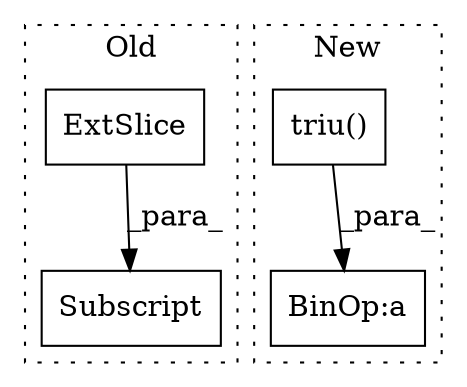 digraph G {
subgraph cluster0 {
1 [label="Subscript" a="63" s="7300,0" l="14,0" shape="box"];
4 [label="ExtSlice" a="85" s="7300" l="5" shape="box"];
label = "Old";
style="dotted";
}
subgraph cluster1 {
2 [label="triu()" a="75" s="7096,7126" l="29,1" shape="box"];
3 [label="BinOp:a" a="82" s="7171" l="3" shape="box"];
label = "New";
style="dotted";
}
2 -> 3 [label="_para_"];
4 -> 1 [label="_para_"];
}